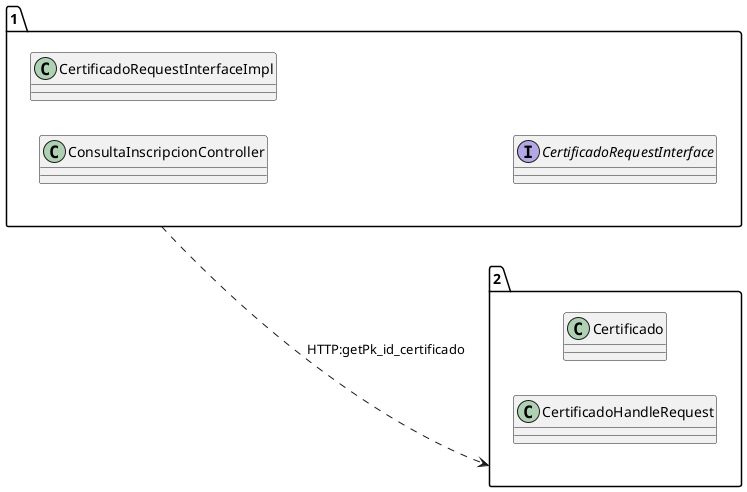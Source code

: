 @startuml 
allow_mixing
left to right direction
package "1"{
class ConsultaInscripcionController
class CertificadoRequestInterfaceImpl
interface CertificadoRequestInterface

}
package "2"{
class Certificado
class CertificadoHandleRequest

}
"1" ..> "2":HTTP:getPk_id_certificado
@enduml